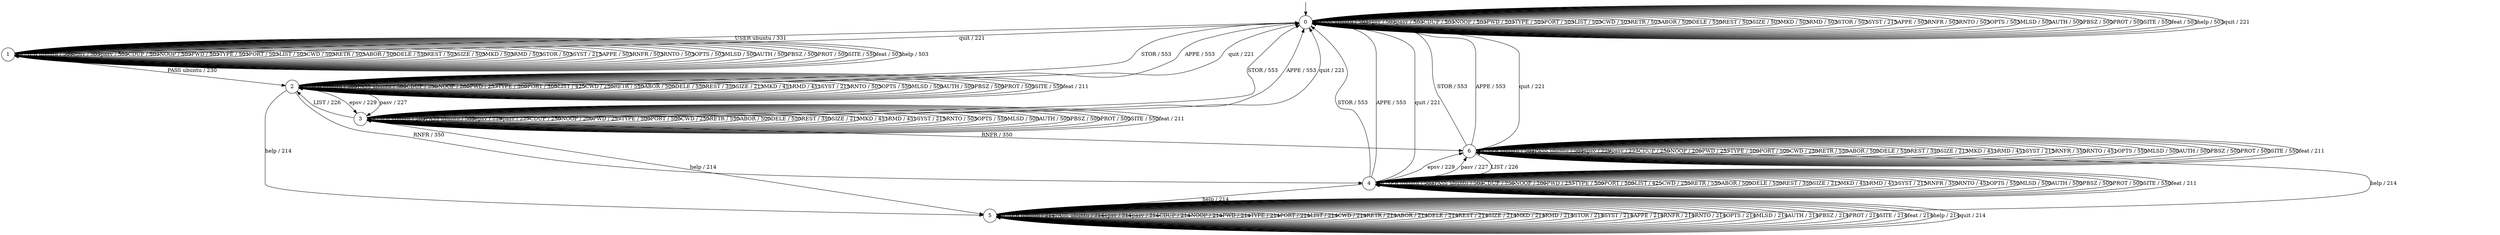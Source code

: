 digraph g {

	s0 [shape="circle" label="0"];
	s1 [shape="circle" label="1"];
	s2 [shape="circle" label="2"];
	s3 [shape="circle" label="3"];
	s4 [shape="circle" label="4"];
	s5 [shape="circle" label="5"];
	s6 [shape="circle" label="6"];
	s0 -> s1 [label="USER ubuntu / 331"];
	s0 -> s0 [label="PASS ubuntu / 503"];
	s0 -> s0 [label="epsv / 503"];
	s0 -> s0 [label="pasv / 503"];
	s0 -> s0 [label="CDUP / 503"];
	s0 -> s0 [label="NOOP / 503"];
	s0 -> s0 [label="PWD / 503"];
	s0 -> s0 [label="TYPE / 503"];
	s0 -> s0 [label="PORT / 503"];
	s0 -> s0 [label="LIST / 503"];
	s0 -> s0 [label="CWD / 503"];
	s0 -> s0 [label="RETR / 503"];
	s0 -> s0 [label="ABOR / 500"];
	s0 -> s0 [label="DELE / 550"];
	s0 -> s0 [label="REST / 503"];
	s0 -> s0 [label="SIZE / 503"];
	s0 -> s0 [label="MKD / 503"];
	s0 -> s0 [label="RMD / 503"];
	s0 -> s0 [label="STOR / 503"];
	s0 -> s0 [label="SYST / 215"];
	s0 -> s0 [label="APPE / 503"];
	s0 -> s0 [label="RNFR / 503"];
	s0 -> s0 [label="RNTO / 503"];
	s0 -> s0 [label="OPTS / 503"];
	s0 -> s0 [label="MLSD / 500"];
	s0 -> s0 [label="AUTH / 500"];
	s0 -> s0 [label="PBSZ / 500"];
	s0 -> s0 [label="PROT / 500"];
	s0 -> s0 [label="SITE / 550"];
	s0 -> s0 [label="feat / 503"];
	s0 -> s0 [label="help / 503"];
	s0 -> s0 [label="quit / 221"];
	s1 -> s1 [label="USER ubuntu / 503"];
	s1 -> s2 [label="PASS ubuntu / 230"];
	s1 -> s1 [label="epsv / 503"];
	s1 -> s1 [label="pasv / 503"];
	s1 -> s1 [label="CDUP / 503"];
	s1 -> s1 [label="NOOP / 503"];
	s1 -> s1 [label="PWD / 503"];
	s1 -> s1 [label="TYPE / 503"];
	s1 -> s1 [label="PORT / 503"];
	s1 -> s1 [label="LIST / 503"];
	s1 -> s1 [label="CWD / 503"];
	s1 -> s1 [label="RETR / 503"];
	s1 -> s1 [label="ABOR / 500"];
	s1 -> s1 [label="DELE / 550"];
	s1 -> s1 [label="REST / 503"];
	s1 -> s1 [label="SIZE / 503"];
	s1 -> s1 [label="MKD / 503"];
	s1 -> s1 [label="RMD / 503"];
	s1 -> s1 [label="STOR / 503"];
	s1 -> s1 [label="SYST / 215"];
	s1 -> s1 [label="APPE / 503"];
	s1 -> s1 [label="RNFR / 503"];
	s1 -> s1 [label="RNTO / 503"];
	s1 -> s1 [label="OPTS / 503"];
	s1 -> s1 [label="MLSD / 500"];
	s1 -> s1 [label="AUTH / 500"];
	s1 -> s1 [label="PBSZ / 500"];
	s1 -> s1 [label="PROT / 500"];
	s1 -> s1 [label="SITE / 550"];
	s1 -> s1 [label="feat / 503"];
	s1 -> s1 [label="help / 503"];
	s1 -> s0 [label="quit / 221"];
	s2 -> s2 [label="USER ubuntu / 503"];
	s2 -> s2 [label="PASS ubuntu / 503"];
	s2 -> s3 [label="epsv / 229"];
	s2 -> s3 [label="pasv / 227"];
	s2 -> s2 [label="CDUP / 250"];
	s2 -> s2 [label="NOOP / 200"];
	s2 -> s2 [label="PWD / 257"];
	s2 -> s2 [label="TYPE / 500"];
	s2 -> s2 [label="PORT / 500"];
	s2 -> s2 [label="LIST / 425"];
	s2 -> s2 [label="CWD / 250"];
	s2 -> s2 [label="RETR / 550"];
	s2 -> s2 [label="ABOR / 500"];
	s2 -> s2 [label="DELE / 550"];
	s2 -> s2 [label="REST / 350"];
	s2 -> s2 [label="SIZE / 213"];
	s2 -> s2 [label="MKD / 451"];
	s2 -> s2 [label="RMD / 451"];
	s2 -> s0 [label="STOR / 553"];
	s2 -> s2 [label="SYST / 215"];
	s2 -> s0 [label="APPE / 553"];
	s2 -> s4 [label="RNFR / 350"];
	s2 -> s2 [label="RNTO / 503"];
	s2 -> s2 [label="OPTS / 550"];
	s2 -> s2 [label="MLSD / 500"];
	s2 -> s2 [label="AUTH / 500"];
	s2 -> s2 [label="PBSZ / 500"];
	s2 -> s2 [label="PROT / 500"];
	s2 -> s2 [label="SITE / 550"];
	s2 -> s2 [label="feat / 211"];
	s2 -> s5 [label="help / 214"];
	s2 -> s0 [label="quit / 221"];
	s3 -> s3 [label="USER ubuntu / 503"];
	s3 -> s3 [label="PASS ubuntu / 503"];
	s3 -> s3 [label="epsv / 229"];
	s3 -> s3 [label="pasv / 227"];
	s3 -> s3 [label="CDUP / 250"];
	s3 -> s3 [label="NOOP / 200"];
	s3 -> s3 [label="PWD / 257"];
	s3 -> s3 [label="TYPE / 500"];
	s3 -> s3 [label="PORT / 500"];
	s3 -> s2 [label="LIST / 226"];
	s3 -> s3 [label="CWD / 250"];
	s3 -> s3 [label="RETR / 550"];
	s3 -> s3 [label="ABOR / 500"];
	s3 -> s3 [label="DELE / 550"];
	s3 -> s3 [label="REST / 350"];
	s3 -> s3 [label="SIZE / 213"];
	s3 -> s3 [label="MKD / 451"];
	s3 -> s3 [label="RMD / 451"];
	s3 -> s0 [label="STOR / 553"];
	s3 -> s3 [label="SYST / 215"];
	s3 -> s0 [label="APPE / 553"];
	s3 -> s6 [label="RNFR / 350"];
	s3 -> s3 [label="RNTO / 503"];
	s3 -> s3 [label="OPTS / 550"];
	s3 -> s3 [label="MLSD / 500"];
	s3 -> s3 [label="AUTH / 500"];
	s3 -> s3 [label="PBSZ / 500"];
	s3 -> s3 [label="PROT / 500"];
	s3 -> s3 [label="SITE / 550"];
	s3 -> s3 [label="feat / 211"];
	s3 -> s5 [label="help / 214"];
	s3 -> s0 [label="quit / 221"];
	s4 -> s4 [label="USER ubuntu / 503"];
	s4 -> s4 [label="PASS ubuntu / 503"];
	s4 -> s6 [label="epsv / 229"];
	s4 -> s6 [label="pasv / 227"];
	s4 -> s4 [label="CDUP / 250"];
	s4 -> s4 [label="NOOP / 200"];
	s4 -> s4 [label="PWD / 257"];
	s4 -> s4 [label="TYPE / 500"];
	s4 -> s4 [label="PORT / 500"];
	s4 -> s4 [label="LIST / 425"];
	s4 -> s4 [label="CWD / 250"];
	s4 -> s4 [label="RETR / 550"];
	s4 -> s4 [label="ABOR / 500"];
	s4 -> s4 [label="DELE / 550"];
	s4 -> s4 [label="REST / 350"];
	s4 -> s4 [label="SIZE / 213"];
	s4 -> s4 [label="MKD / 451"];
	s4 -> s4 [label="RMD / 451"];
	s4 -> s0 [label="STOR / 553"];
	s4 -> s4 [label="SYST / 215"];
	s4 -> s0 [label="APPE / 553"];
	s4 -> s4 [label="RNFR / 350"];
	s4 -> s4 [label="RNTO / 451"];
	s4 -> s4 [label="OPTS / 550"];
	s4 -> s4 [label="MLSD / 500"];
	s4 -> s4 [label="AUTH / 500"];
	s4 -> s4 [label="PBSZ / 500"];
	s4 -> s4 [label="PROT / 500"];
	s4 -> s4 [label="SITE / 550"];
	s4 -> s4 [label="feat / 211"];
	s4 -> s5 [label="help / 214"];
	s4 -> s0 [label="quit / 221"];
	s5 -> s5 [label="USER ubuntu / 214"];
	s5 -> s5 [label="PASS ubuntu / 214"];
	s5 -> s5 [label="epsv / 214"];
	s5 -> s5 [label="pasv / 214"];
	s5 -> s5 [label="CDUP / 214"];
	s5 -> s5 [label="NOOP / 214"];
	s5 -> s5 [label="PWD / 214"];
	s5 -> s5 [label="TYPE / 214"];
	s5 -> s5 [label="PORT / 214"];
	s5 -> s5 [label="LIST / 214"];
	s5 -> s5 [label="CWD / 214"];
	s5 -> s5 [label="RETR / 214"];
	s5 -> s5 [label="ABOR / 214"];
	s5 -> s5 [label="DELE / 214"];
	s5 -> s5 [label="REST / 214"];
	s5 -> s5 [label="SIZE / 214"];
	s5 -> s5 [label="MKD / 214"];
	s5 -> s5 [label="RMD / 214"];
	s5 -> s5 [label="STOR / 214"];
	s5 -> s5 [label="SYST / 214"];
	s5 -> s5 [label="APPE / 214"];
	s5 -> s5 [label="RNFR / 214"];
	s5 -> s5 [label="RNTO / 214"];
	s5 -> s5 [label="OPTS / 214"];
	s5 -> s5 [label="MLSD / 214"];
	s5 -> s5 [label="AUTH / 214"];
	s5 -> s5 [label="PBSZ / 214"];
	s5 -> s5 [label="PROT / 214"];
	s5 -> s5 [label="SITE / 214"];
	s5 -> s5 [label="feat / 214"];
	s5 -> s5 [label="help / 214"];
	s5 -> s5 [label="quit / 214"];
	s6 -> s6 [label="USER ubuntu / 503"];
	s6 -> s6 [label="PASS ubuntu / 503"];
	s6 -> s6 [label="epsv / 229"];
	s6 -> s6 [label="pasv / 227"];
	s6 -> s6 [label="CDUP / 250"];
	s6 -> s6 [label="NOOP / 200"];
	s6 -> s6 [label="PWD / 257"];
	s6 -> s6 [label="TYPE / 500"];
	s6 -> s6 [label="PORT / 500"];
	s6 -> s4 [label="LIST / 226"];
	s6 -> s6 [label="CWD / 250"];
	s6 -> s6 [label="RETR / 550"];
	s6 -> s6 [label="ABOR / 500"];
	s6 -> s6 [label="DELE / 550"];
	s6 -> s6 [label="REST / 350"];
	s6 -> s6 [label="SIZE / 213"];
	s6 -> s6 [label="MKD / 451"];
	s6 -> s6 [label="RMD / 451"];
	s6 -> s0 [label="STOR / 553"];
	s6 -> s6 [label="SYST / 215"];
	s6 -> s0 [label="APPE / 553"];
	s6 -> s6 [label="RNFR / 350"];
	s6 -> s6 [label="RNTO / 451"];
	s6 -> s6 [label="OPTS / 550"];
	s6 -> s6 [label="MLSD / 500"];
	s6 -> s6 [label="AUTH / 500"];
	s6 -> s6 [label="PBSZ / 500"];
	s6 -> s6 [label="PROT / 500"];
	s6 -> s6 [label="SITE / 550"];
	s6 -> s6 [label="feat / 211"];
	s6 -> s5 [label="help / 214"];
	s6 -> s0 [label="quit / 221"];

__start0 [label="" shape="none" width="0" height="0"];
__start0 -> s0;

}

